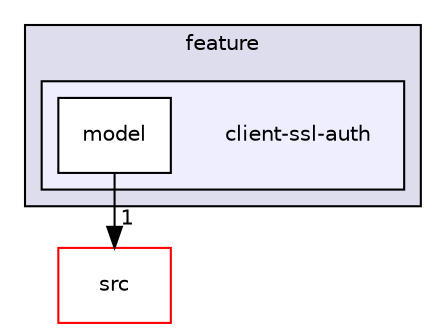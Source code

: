 digraph "wt-4.8.2/examples/feature/client-ssl-auth" {
  compound=true
  node [ fontsize="10", fontname="Helvetica"];
  edge [ labelfontsize="10", labelfontname="Helvetica"];
  subgraph clusterdir_07fe0336bbdc203acc209ee85233cb16 {
    graph [ bgcolor="#ddddee", pencolor="black", label="feature" fontname="Helvetica", fontsize="10", URL="dir_07fe0336bbdc203acc209ee85233cb16.html"]
  subgraph clusterdir_2ba087c41c670d5910eb96494c9b943d {
    graph [ bgcolor="#eeeeff", pencolor="black", label="" URL="dir_2ba087c41c670d5910eb96494c9b943d.html"];
    dir_2ba087c41c670d5910eb96494c9b943d [shape=plaintext label="client-ssl-auth"];
    dir_cc8857d43a79e59e63292349a0a6c4e2 [shape=box label="model" color="black" fillcolor="white" style="filled" URL="dir_cc8857d43a79e59e63292349a0a6c4e2.html"];
  }
  }
  dir_8c2075826d83665da24477cf5d507b72 [shape=box label="src" fillcolor="white" style="filled" color="red" URL="dir_8c2075826d83665da24477cf5d507b72.html"];
  dir_cc8857d43a79e59e63292349a0a6c4e2->dir_8c2075826d83665da24477cf5d507b72 [headlabel="1", labeldistance=1.5 headhref="dir_000306_000007.html"];
}
